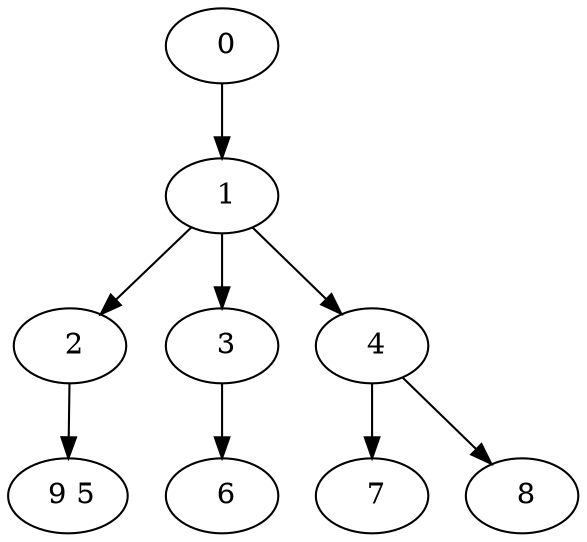 digraph mytree {
" 0" -> " 1";
" 1" -> " 2";
" 1" -> " 3";
" 1" -> " 4";
" 2" -> " 9 5";
" 3" -> " 6";
" 4" -> " 7";
" 4" -> " 8";
" 9 5";
" 6";
" 7";
" 8";
}
